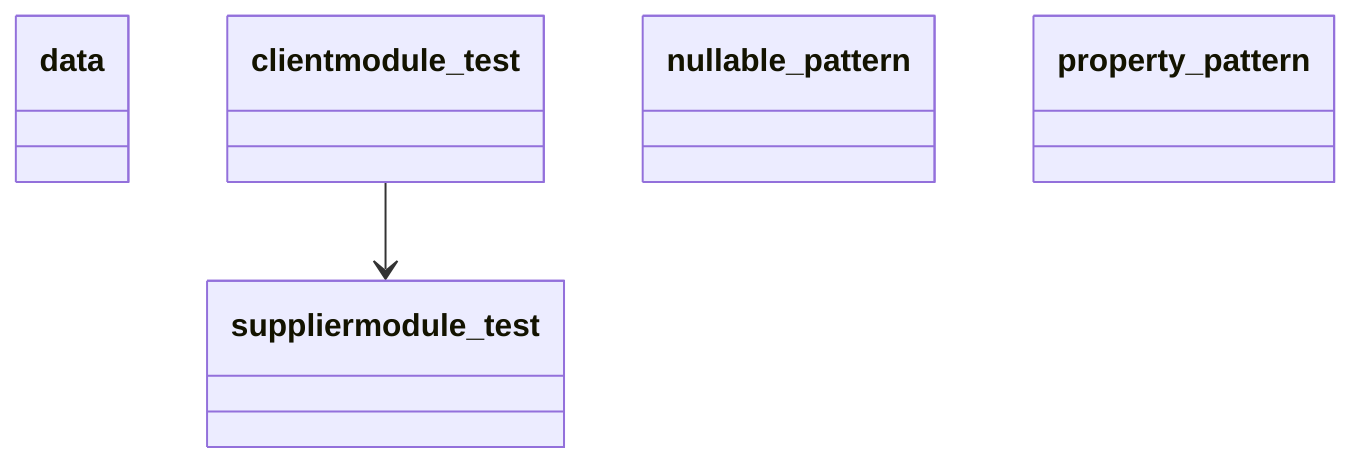classDiagram
  class data {
  }
  class clientmodule_test {
  }
  class nullable_pattern {
  }
  class property_pattern {
  }
  class suppliermodule_test {
  }
  clientmodule_test --> suppliermodule_test